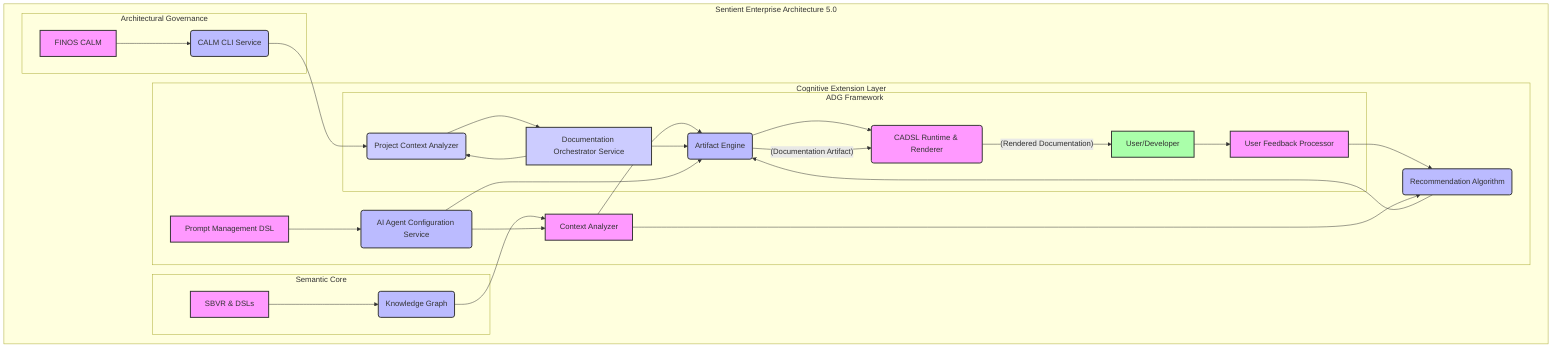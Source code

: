 graph TD
    subgraph Sentient Enterprise Architecture 5.0
        subgraph Semantic Core
            A[SBVR & DSLs] --> B(Knowledge Graph)
        end

        subgraph Architectural Governance
            C[FINOS CALM] --> D(CALM CLI Service)
        end

        subgraph Cognitive Extension Layer
            E[Context Analyzer] --> F(Artifact Engine)
            F --> G(CADSL Runtime & Renderer)
            H[Prompt Management DSL] --> I(AI Agent Configuration Service)
            J[User Feedback Processor] --> K(Recommendation Algorithm)
            K --> F
            E --> K

            subgraph "ADG Framework"
                L[Documentation Orchestrator Service] --> M(Project Context Analyzer)
                M --> L
                L --> F
                F -- (Documentation Artifact) --> G
                G -- (Rendered Documentation) --> User[User/Developer]
                User --> J
            end
        end

        B --> E
        D --> M
        I --> E
        I --> F
    end

    style A fill:#f9f,stroke:#333,stroke-width:2px
    style B fill:#bbf,stroke:#333,stroke-width:2px
    style C fill:#f9f,stroke:#333,stroke-width:2px
    style D fill:#bbf,stroke:#333,stroke-width:2px
    style E fill:#f9f,stroke:#333,stroke-width:2px
    style F fill:#bbf,stroke:#333,stroke-width:2px
    style G fill:#f9f,stroke:#333,stroke-width:2px
    style H fill:#f9f,stroke:#333,stroke-width:2px
    style I fill:#bbf,stroke:#333,stroke-width:2px
    style J fill:#f9f,stroke:#333,stroke-width:2px
    style K fill:#bbf,stroke:#333,stroke-width:2px
    style L fill:#ccf,stroke:#333,stroke-width:2px
    style M fill:#ccf,stroke:#333,stroke-width:2px
    style User fill:#afa,stroke:#333,stroke-width:2px